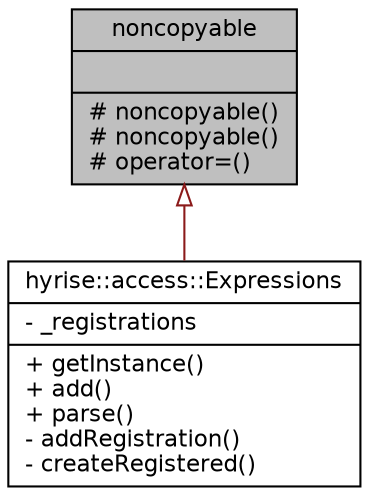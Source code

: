 digraph "noncopyable"
{
  edge [fontname="Helvetica",fontsize="11",labelfontname="Helvetica",labelfontsize="11"];
  node [fontname="Helvetica",fontsize="11",shape=record];
  Node1 [label="{noncopyable\n||# noncopyable()\l# noncopyable()\l# operator=()\l}",height=0.2,width=0.4,color="black", fillcolor="grey75", style="filled" fontcolor="black"];
  Node1 -> Node2 [dir="back",color="firebrick4",fontsize="11",style="solid",arrowtail="onormal",fontname="Helvetica"];
  Node2 [label="{hyrise::access::Expressions\n|- _registrations\l|+ getInstance()\l+ add()\l+ parse()\l- addRegistration()\l- createRegistered()\l}",height=0.2,width=0.4,color="black", fillcolor="white", style="filled",URL="$classhyrise_1_1access_1_1_expressions.html",tooltip="Expression registration facility for custom expressions."];
}
